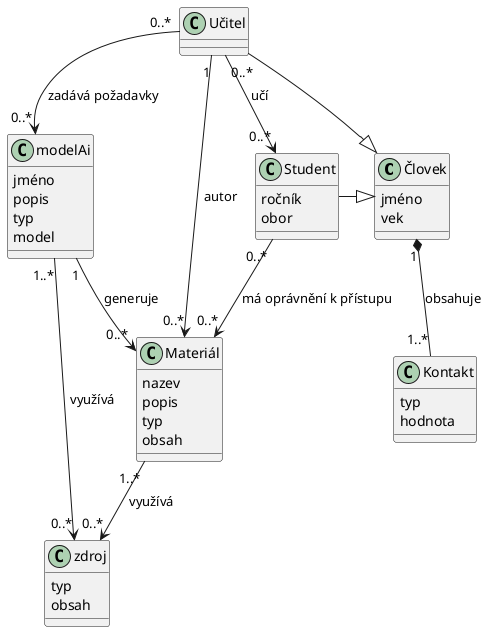 @startuml

class Človek {
  jméno
  vek
}

class Kontakt {
  typ
  hodnota
}

class Učitel {
}

class Student {
    ročník
    obor
}
class modelAi {
  jméno
  popis
  typ
  model
}

class Materiál {
  nazev
  popis
  typ
  obsah
}

class zdroj {
  typ
  obsah
}

Učitel -r-|> Človek
Student -r-|> Človek
Človek "1" *-- "1..*" Kontakt: obsahuje


Učitel "1" --> "0..*" Materiál : autor
Učitel "0..*" --> "0..*" Student : učí
Student "0..*" --> "0..*" Materiál: má oprávnění k přístupu
Učitel "0..*" --> "0..*" modelAi : zadává požadavky

modelAi "1"  --> "0..*" Materiál : generuje
Materiál "1..*" --> "0..*" zdroj : využívá
modelAi "1..*" --> "0..*" zdroj : využívá
@enduml
###člověk
Lidská bytost, která se zajímá o učení za pomocí modely Ai.

###kontakt
Způsob jakým je člověk kontaktován.

###učitel
Člověk který učí studenty.

###student
Osoba která se učí od učitele.

###modelAi
Model umělé inteligence, který generuje materiály pro studenty za dozoru učitele.

###materiál
Věc která je vytvořena modelem AI a je určena pro studenty.

###zdroj
Informace, kterou modelAi využije, při vytváření materiálů.
